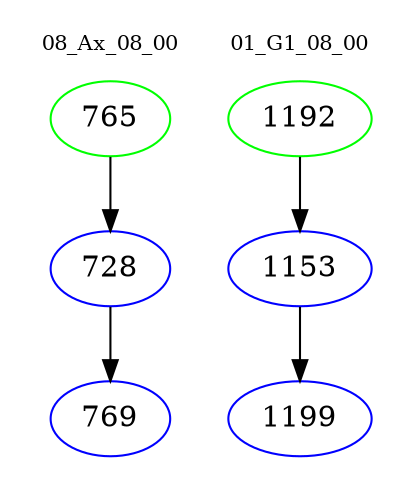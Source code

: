digraph{
subgraph cluster_0 {
color = white
label = "08_Ax_08_00";
fontsize=10;
T0_765 [label="765", color="green"]
T0_765 -> T0_728 [color="black"]
T0_728 [label="728", color="blue"]
T0_728 -> T0_769 [color="black"]
T0_769 [label="769", color="blue"]
}
subgraph cluster_1 {
color = white
label = "01_G1_08_00";
fontsize=10;
T1_1192 [label="1192", color="green"]
T1_1192 -> T1_1153 [color="black"]
T1_1153 [label="1153", color="blue"]
T1_1153 -> T1_1199 [color="black"]
T1_1199 [label="1199", color="blue"]
}
}
